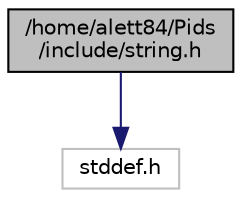 digraph "/home/alett84/Pids/include/string.h"
{
 // LATEX_PDF_SIZE
  edge [fontname="Helvetica",fontsize="10",labelfontname="Helvetica",labelfontsize="10"];
  node [fontname="Helvetica",fontsize="10",shape=record];
  Node1 [label="/home/alett84/Pids\l/include/string.h",height=0.2,width=0.4,color="black", fillcolor="grey75", style="filled", fontcolor="black",tooltip="A subset of standard C library functions."];
  Node1 -> Node2 [color="midnightblue",fontsize="10",style="solid"];
  Node2 [label="stddef.h",height=0.2,width=0.4,color="grey75", fillcolor="white", style="filled",tooltip=" "];
}
